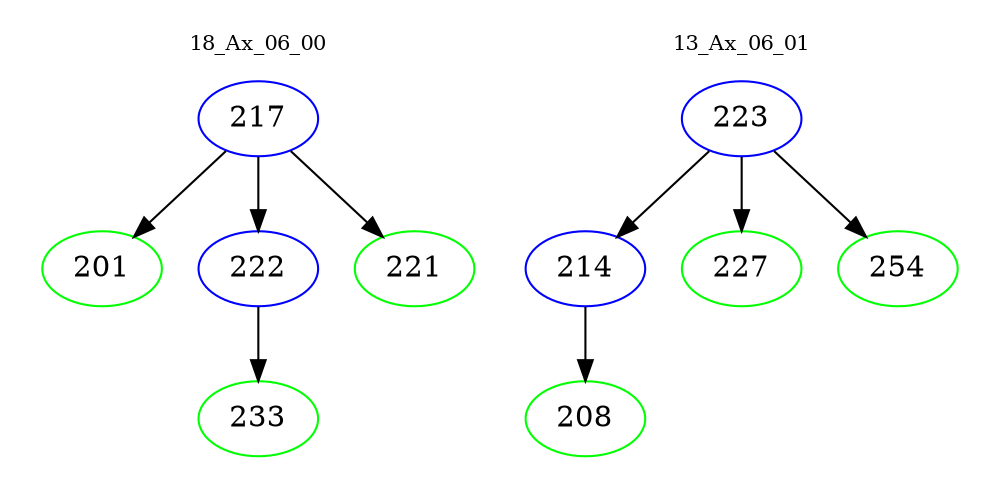 digraph{
subgraph cluster_0 {
color = white
label = "18_Ax_06_00";
fontsize=10;
T0_217 [label="217", color="blue"]
T0_217 -> T0_201 [color="black"]
T0_201 [label="201", color="green"]
T0_217 -> T0_222 [color="black"]
T0_222 [label="222", color="blue"]
T0_222 -> T0_233 [color="black"]
T0_233 [label="233", color="green"]
T0_217 -> T0_221 [color="black"]
T0_221 [label="221", color="green"]
}
subgraph cluster_1 {
color = white
label = "13_Ax_06_01";
fontsize=10;
T1_223 [label="223", color="blue"]
T1_223 -> T1_214 [color="black"]
T1_214 [label="214", color="blue"]
T1_214 -> T1_208 [color="black"]
T1_208 [label="208", color="green"]
T1_223 -> T1_227 [color="black"]
T1_227 [label="227", color="green"]
T1_223 -> T1_254 [color="black"]
T1_254 [label="254", color="green"]
}
}
